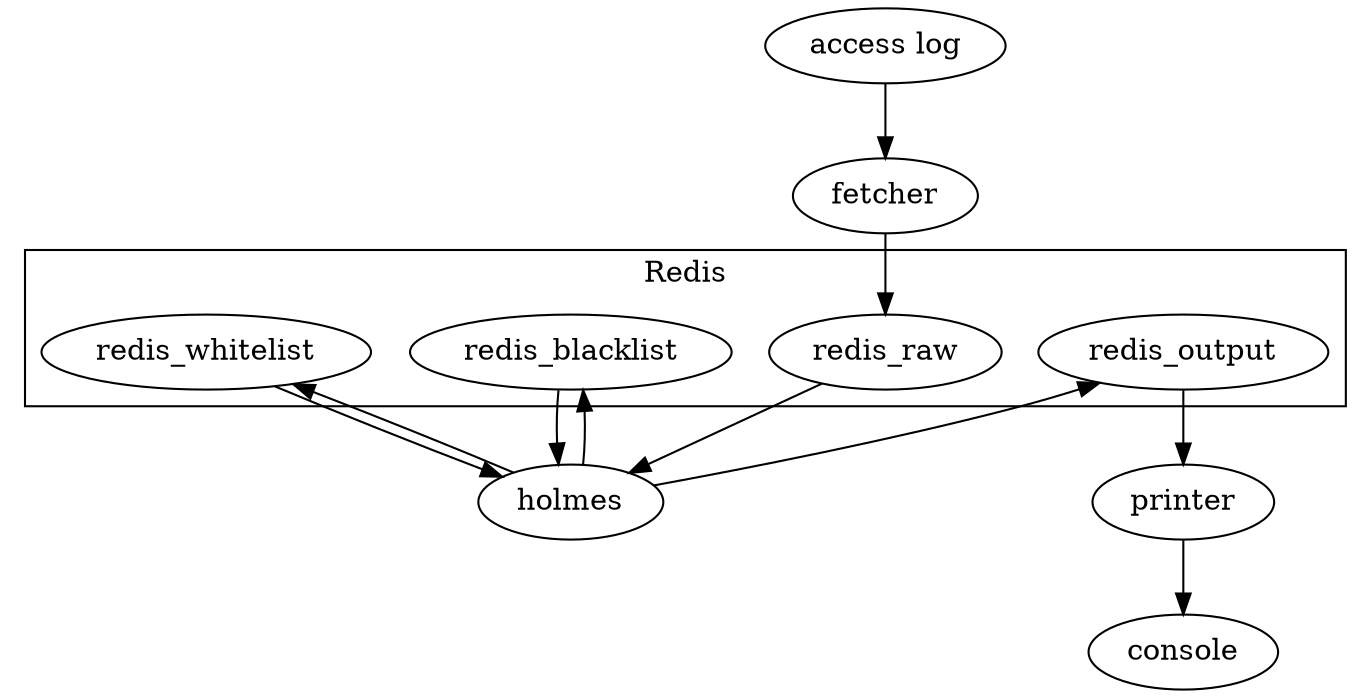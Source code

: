 digraph G{

    subgraph cluster_0{
        "redis_raw"
        "redis_blacklist"
        "redis_whitelist"
        "redis_output"
        label = "Redis"
    }

    "access log" -> "fetcher" -> "redis_raw"
   
    "redis_raw" -> "holmes" -> "redis_output"   
    
    "redis_output" -> "printer" -> "console"


    "redis_blacklist" -> "holmes"
    "holmes" -> "redis_blacklist"

    "redis_whitelist" -> "holmes"
    "holmes" -> "redis_whitelist"
    
}
